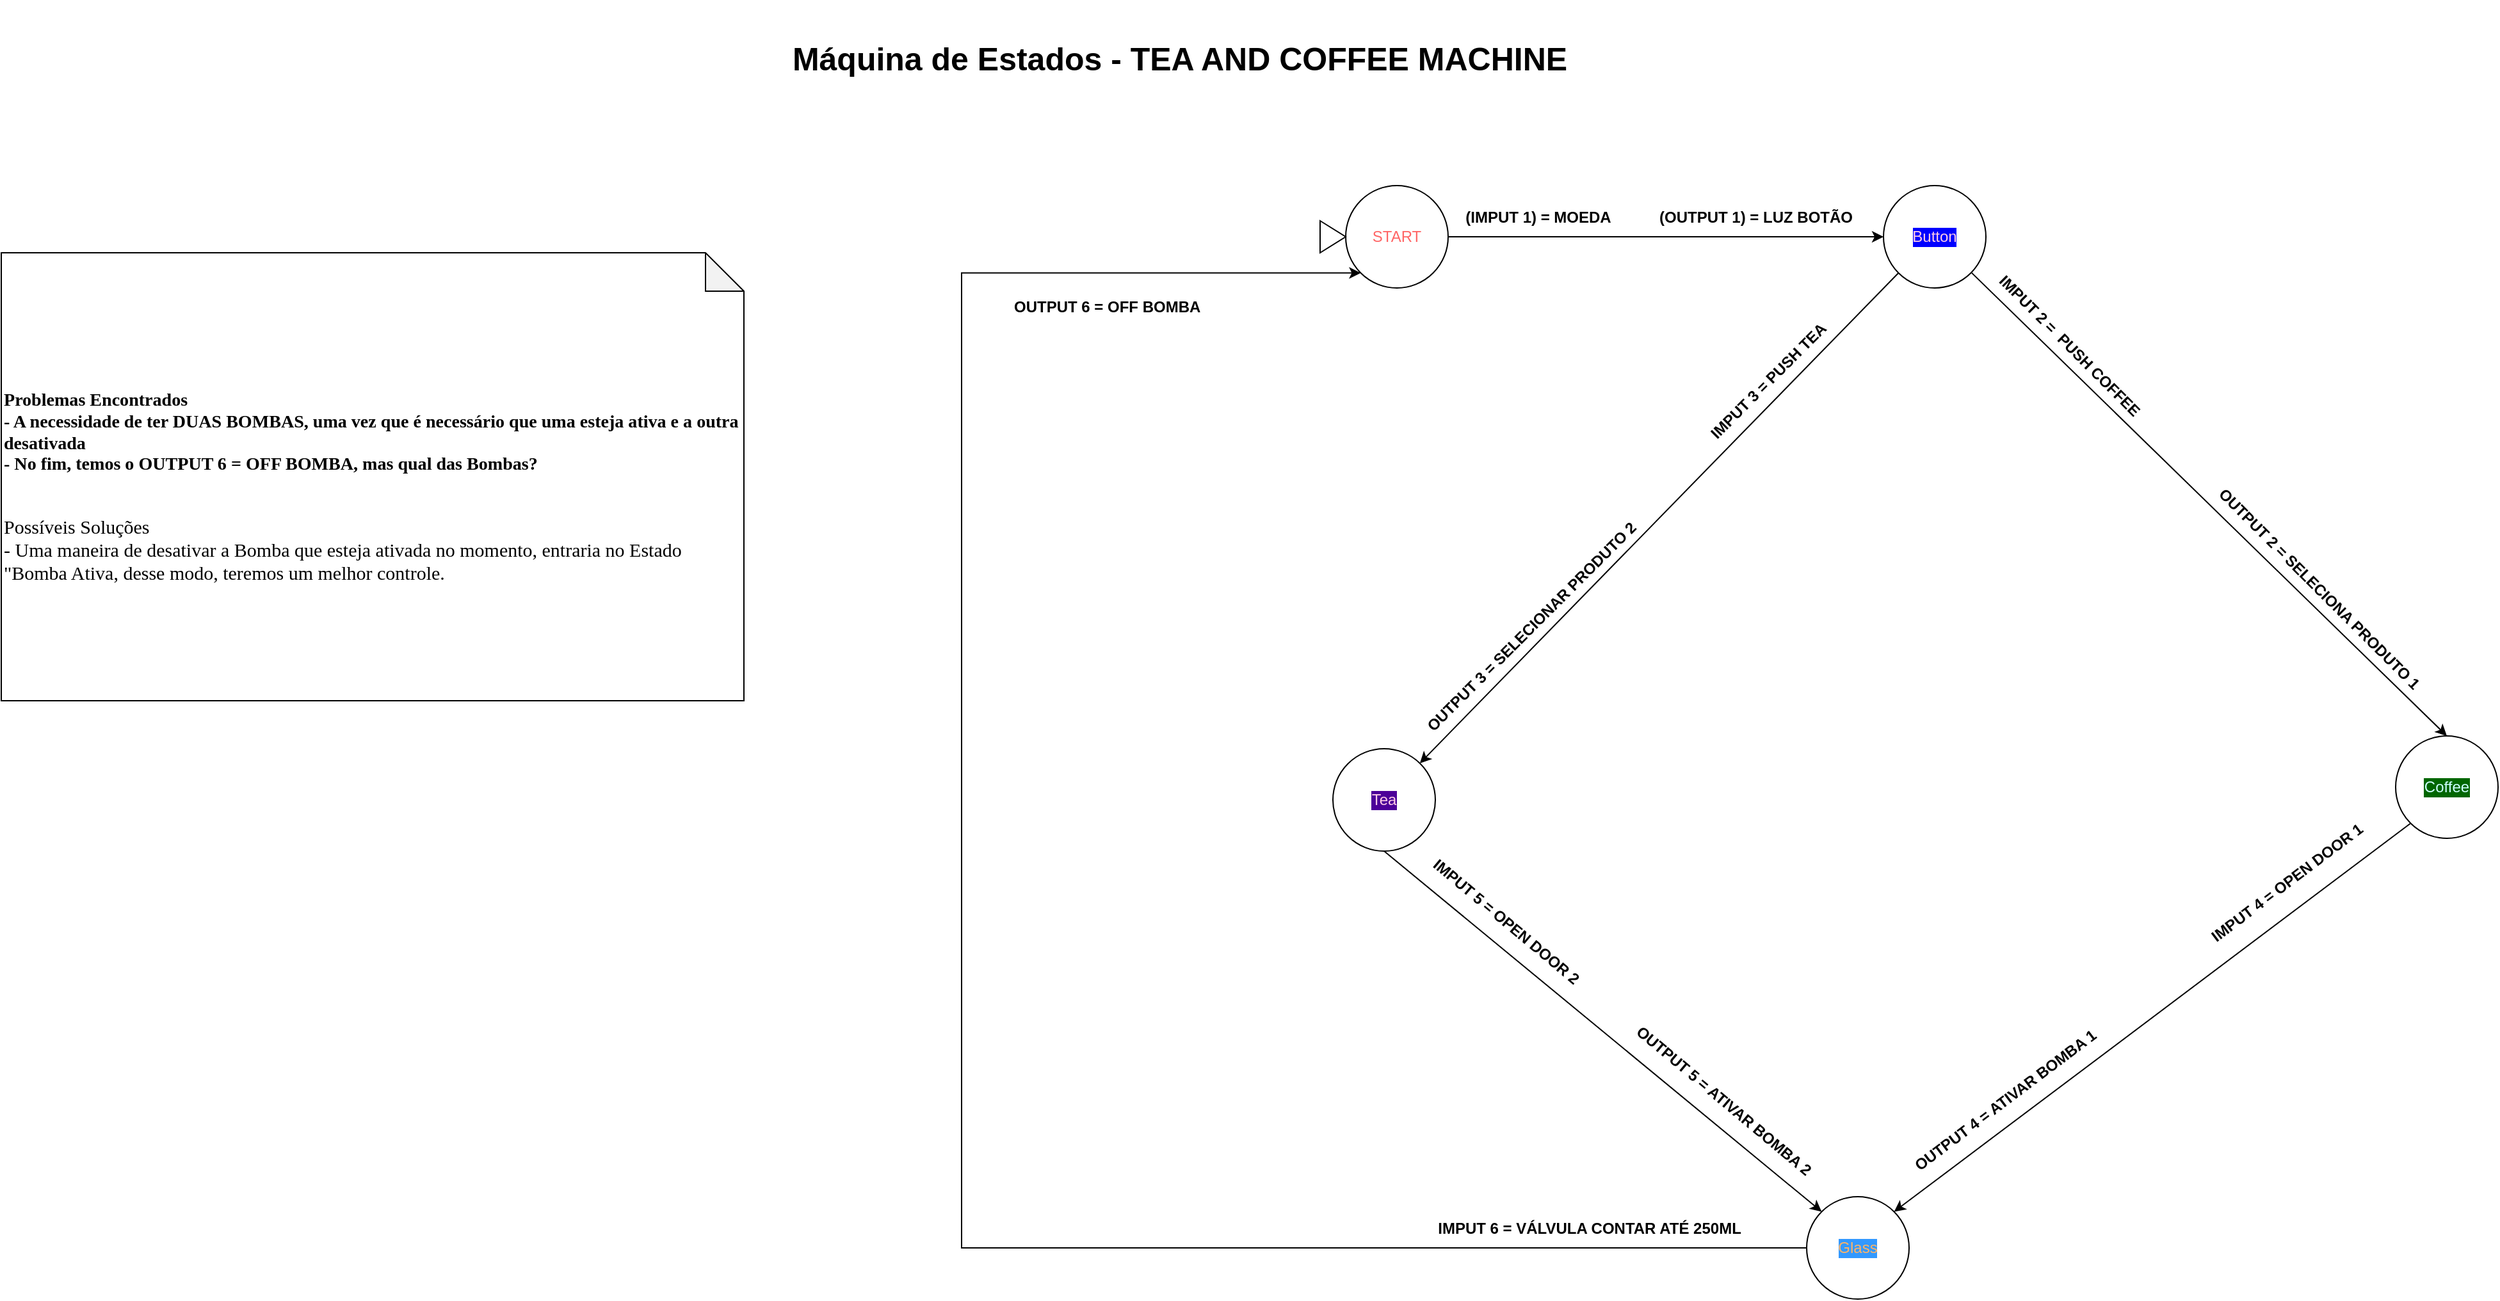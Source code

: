 <mxfile version="21.7.2" type="github">
  <diagram name="Página-1" id="COBsQuEBFOiIZyjL9n5W">
    <mxGraphModel dx="5400" dy="1158" grid="1" gridSize="10" guides="1" tooltips="1" connect="1" arrows="1" fold="1" page="1" pageScale="1" pageWidth="3300" pageHeight="2339" math="0" shadow="0">
      <root>
        <mxCell id="0" />
        <mxCell id="1" parent="0" />
        <mxCell id="3SVOGnG-L_Jm-G0bnawI-14" style="edgeStyle=orthogonalEdgeStyle;rounded=0;orthogonalLoop=1;jettySize=auto;html=1;exitX=1;exitY=0.5;exitDx=0;exitDy=0;entryX=0;entryY=0.5;entryDx=0;entryDy=0;" parent="1" source="3SVOGnG-L_Jm-G0bnawI-2" target="3SVOGnG-L_Jm-G0bnawI-3" edge="1">
          <mxGeometry relative="1" as="geometry" />
        </mxCell>
        <mxCell id="3SVOGnG-L_Jm-G0bnawI-2" value="&lt;font color=&quot;#ff6666&quot;&gt;START&lt;/font&gt;" style="ellipse;whiteSpace=wrap;html=1;aspect=fixed;" parent="1" vertex="1">
          <mxGeometry x="-920" y="270" width="80" height="80" as="geometry" />
        </mxCell>
        <mxCell id="3SVOGnG-L_Jm-G0bnawI-3" value="Button" style="ellipse;whiteSpace=wrap;html=1;aspect=fixed;fontColor=#FFCCE6;labelBackgroundColor=#0000FF;" parent="1" vertex="1">
          <mxGeometry x="-500" y="270" width="80" height="80" as="geometry" />
        </mxCell>
        <mxCell id="3SVOGnG-L_Jm-G0bnawI-4" value="&lt;span style=&quot;&quot;&gt;Tea&lt;/span&gt;" style="ellipse;whiteSpace=wrap;html=1;aspect=fixed;labelBackgroundColor=#4C0099;fontColor=#FFCCE6;" parent="1" vertex="1">
          <mxGeometry x="-930" y="710" width="80" height="80" as="geometry" />
        </mxCell>
        <mxCell id="3SVOGnG-L_Jm-G0bnawI-5" value="Coffee" style="ellipse;whiteSpace=wrap;html=1;aspect=fixed;labelBackgroundColor=#006600;fontColor=#CCFFFF;" parent="1" vertex="1">
          <mxGeometry x="-100" y="700" width="80" height="80" as="geometry" />
        </mxCell>
        <mxCell id="4aLd30zPR2IsKrEFVy0F-3" style="edgeStyle=orthogonalEdgeStyle;rounded=0;orthogonalLoop=1;jettySize=auto;html=1;exitX=0;exitY=0.5;exitDx=0;exitDy=0;entryX=0;entryY=1;entryDx=0;entryDy=0;" edge="1" parent="1" source="3SVOGnG-L_Jm-G0bnawI-6" target="3SVOGnG-L_Jm-G0bnawI-2">
          <mxGeometry relative="1" as="geometry">
            <Array as="points">
              <mxPoint x="-1220" y="1100" />
              <mxPoint x="-1220" y="338" />
            </Array>
          </mxGeometry>
        </mxCell>
        <mxCell id="3SVOGnG-L_Jm-G0bnawI-6" value="Glass" style="ellipse;whiteSpace=wrap;html=1;aspect=fixed;labelBackgroundColor=#3399FF;fontColor=#FFB366;" parent="1" vertex="1">
          <mxGeometry x="-560" y="1060" width="80" height="80" as="geometry" />
        </mxCell>
        <mxCell id="3SVOGnG-L_Jm-G0bnawI-7" value="" style="triangle;whiteSpace=wrap;html=1;" parent="1" vertex="1">
          <mxGeometry x="-940" y="297.5" width="20" height="25" as="geometry" />
        </mxCell>
        <mxCell id="3SVOGnG-L_Jm-G0bnawI-9" value="&lt;b&gt;(IMPUT 1) = MOEDA&lt;/b&gt;" style="text;html=1;align=center;verticalAlign=middle;resizable=0;points=[];autosize=1;strokeColor=none;fillColor=none;" parent="1" vertex="1">
          <mxGeometry x="-840" y="280" width="140" height="30" as="geometry" />
        </mxCell>
        <mxCell id="3SVOGnG-L_Jm-G0bnawI-15" value="&lt;b&gt;(OUTPUT 1) = LUZ BOTÃO&lt;/b&gt;" style="text;html=1;align=center;verticalAlign=middle;resizable=0;points=[];autosize=1;strokeColor=none;fillColor=none;" parent="1" vertex="1">
          <mxGeometry x="-685" y="280" width="170" height="30" as="geometry" />
        </mxCell>
        <mxCell id="3SVOGnG-L_Jm-G0bnawI-19" value="" style="endArrow=classic;html=1;rounded=0;entryX=0.5;entryY=0;entryDx=0;entryDy=0;" parent="1" source="3SVOGnG-L_Jm-G0bnawI-3" target="3SVOGnG-L_Jm-G0bnawI-5" edge="1">
          <mxGeometry width="50" height="50" relative="1" as="geometry">
            <mxPoint x="-540" y="410" as="sourcePoint" />
            <mxPoint x="-490" y="360" as="targetPoint" />
          </mxGeometry>
        </mxCell>
        <mxCell id="3SVOGnG-L_Jm-G0bnawI-20" value="" style="endArrow=classic;html=1;rounded=0;exitX=0;exitY=1;exitDx=0;exitDy=0;" parent="1" source="3SVOGnG-L_Jm-G0bnawI-3" target="3SVOGnG-L_Jm-G0bnawI-4" edge="1">
          <mxGeometry width="50" height="50" relative="1" as="geometry">
            <mxPoint x="-540" y="410" as="sourcePoint" />
            <mxPoint x="-490" y="360" as="targetPoint" />
          </mxGeometry>
        </mxCell>
        <mxCell id="3SVOGnG-L_Jm-G0bnawI-21" value="&lt;b&gt;IMPUT 2 =&amp;nbsp; PUSH COFFEE&lt;/b&gt;" style="text;html=1;align=center;verticalAlign=middle;resizable=0;points=[];autosize=1;strokeColor=none;fillColor=none;rotation=45;" parent="1" vertex="1">
          <mxGeometry x="-440" y="380" width="170" height="30" as="geometry" />
        </mxCell>
        <mxCell id="3SVOGnG-L_Jm-G0bnawI-22" value="&lt;b&gt;OUTPUT 2 = SELECIONA PRODUTO 1&lt;/b&gt;" style="text;html=1;align=center;verticalAlign=middle;resizable=0;points=[];autosize=1;strokeColor=none;fillColor=none;rotation=45;" parent="1" vertex="1">
          <mxGeometry x="-280" y="570" width="240" height="30" as="geometry" />
        </mxCell>
        <mxCell id="3SVOGnG-L_Jm-G0bnawI-23" value="" style="endArrow=classic;html=1;rounded=0;entryX=1;entryY=0;entryDx=0;entryDy=0;exitX=0;exitY=1;exitDx=0;exitDy=0;" parent="1" source="3SVOGnG-L_Jm-G0bnawI-5" target="3SVOGnG-L_Jm-G0bnawI-6" edge="1">
          <mxGeometry width="50" height="50" relative="1" as="geometry">
            <mxPoint x="-410" y="690" as="sourcePoint" />
            <mxPoint x="-360" y="640" as="targetPoint" />
          </mxGeometry>
        </mxCell>
        <mxCell id="3SVOGnG-L_Jm-G0bnawI-24" value="&lt;b&gt;IMPUT 4 = OPEN DOOR 1&lt;/b&gt;" style="text;html=1;align=center;verticalAlign=middle;resizable=0;points=[];autosize=1;strokeColor=none;fillColor=none;rotation=-37;" parent="1" vertex="1">
          <mxGeometry x="-270" y="800" width="170" height="30" as="geometry" />
        </mxCell>
        <mxCell id="3SVOGnG-L_Jm-G0bnawI-25" value="&lt;b&gt;OUTPUT 4 = ATIVAR BOMBA 1&lt;/b&gt;" style="text;html=1;align=center;verticalAlign=middle;resizable=0;points=[];autosize=1;strokeColor=none;fillColor=none;rotation=-37;" parent="1" vertex="1">
          <mxGeometry x="-505" y="970" width="200" height="30" as="geometry" />
        </mxCell>
        <mxCell id="3SVOGnG-L_Jm-G0bnawI-26" value="" style="endArrow=classic;html=1;rounded=0;entryX=0;entryY=0;entryDx=0;entryDy=0;exitX=0.5;exitY=1;exitDx=0;exitDy=0;" parent="1" source="3SVOGnG-L_Jm-G0bnawI-4" target="3SVOGnG-L_Jm-G0bnawI-6" edge="1">
          <mxGeometry width="50" height="50" relative="1" as="geometry">
            <mxPoint x="-390" y="900" as="sourcePoint" />
            <mxPoint x="-340" y="850" as="targetPoint" />
          </mxGeometry>
        </mxCell>
        <mxCell id="3SVOGnG-L_Jm-G0bnawI-27" value="&lt;b&gt;IMPUT 3 = PUSH TEA&lt;/b&gt;" style="text;html=1;align=center;verticalAlign=middle;resizable=0;points=[];autosize=1;strokeColor=none;fillColor=none;rotation=-45;" parent="1" vertex="1">
          <mxGeometry x="-665" y="408" width="150" height="30" as="geometry" />
        </mxCell>
        <mxCell id="3SVOGnG-L_Jm-G0bnawI-28" value="OUTPUT 3 = SELECIONAR PRODUTO 2" style="text;html=1;align=center;verticalAlign=middle;resizable=0;points=[];autosize=1;strokeColor=none;fillColor=none;rotation=-45;fontStyle=1" parent="1" vertex="1">
          <mxGeometry x="-900" y="600" width="250" height="30" as="geometry" />
        </mxCell>
        <mxCell id="4aLd30zPR2IsKrEFVy0F-1" value="&lt;b&gt;IMPUT 5 = OPEN DOOR 2&lt;/b&gt;" style="text;html=1;align=center;verticalAlign=middle;resizable=0;points=[];autosize=1;strokeColor=none;fillColor=none;rotation=40;" vertex="1" parent="1">
          <mxGeometry x="-880" y="830" width="170" height="30" as="geometry" />
        </mxCell>
        <mxCell id="4aLd30zPR2IsKrEFVy0F-2" value="OUTPUT 5 = ATIVAR BOMBA 2" style="text;html=1;align=center;verticalAlign=middle;resizable=0;points=[];autosize=1;strokeColor=none;fillColor=none;rotation=40;fontStyle=1" vertex="1" parent="1">
          <mxGeometry x="-725" y="970" width="200" height="30" as="geometry" />
        </mxCell>
        <mxCell id="4aLd30zPR2IsKrEFVy0F-4" value="&lt;b&gt;IMPUT 6 = VÁLVULA CONTAR ATÉ 250ML&lt;/b&gt;" style="text;html=1;align=center;verticalAlign=middle;resizable=0;points=[];autosize=1;strokeColor=none;fillColor=none;" vertex="1" parent="1">
          <mxGeometry x="-860" y="1070" width="260" height="30" as="geometry" />
        </mxCell>
        <mxCell id="4aLd30zPR2IsKrEFVy0F-5" value="&lt;b&gt;OUTPUT 6 = OFF BOMBA&amp;nbsp;&lt;/b&gt;" style="text;html=1;align=center;verticalAlign=middle;resizable=0;points=[];autosize=1;strokeColor=none;fillColor=none;" vertex="1" parent="1">
          <mxGeometry x="-1190" y="350" width="170" height="30" as="geometry" />
        </mxCell>
        <mxCell id="4aLd30zPR2IsKrEFVy0F-7" value="&lt;h3&gt;&lt;font face=&quot;Verdana&quot;&gt;Problemas Encontrados&lt;br&gt;- A necessidade de ter DUAS BOMBAS, uma vez que é necessário que uma esteja ativa e a outra desativada&lt;br&gt;- No fim, temos o OUTPUT 6 = OFF BOMBA, mas qual das Bombas?&lt;/font&gt;&lt;/h3&gt;&lt;font style=&quot;font-size: 15px;&quot; face=&quot;Verdana&quot;&gt;&lt;br&gt;Possíveis Soluções&lt;br&gt;- Uma maneira de desativar a Bomba que esteja ativada no momento, entraria no Estado &quot;Bomba Ativa, desse modo, teremos um melhor controle.&amp;nbsp;&lt;/font&gt;" style="shape=note;whiteSpace=wrap;html=1;backgroundOutline=1;darkOpacity=0.05;align=left;" vertex="1" parent="1">
          <mxGeometry x="-1970" y="322.5" width="580" height="350" as="geometry" />
        </mxCell>
        <mxCell id="4aLd30zPR2IsKrEFVy0F-8" value="&lt;h2 style=&quot;font-size: 25px;&quot;&gt;Máquina de Estados - TEA AND COFFEE MACHINE&lt;/h2&gt;" style="text;html=1;align=center;verticalAlign=middle;resizable=0;points=[];autosize=1;strokeColor=none;fillColor=none;fontSize=25;" vertex="1" parent="1">
          <mxGeometry x="-1365" y="125" width="630" height="90" as="geometry" />
        </mxCell>
      </root>
    </mxGraphModel>
  </diagram>
</mxfile>
